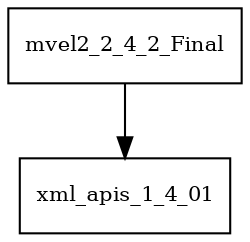 digraph mvel2_2_4_2_Final_dependencies {
  node [shape = box, fontsize=10.0];
  mvel2_2_4_2_Final -> xml_apis_1_4_01;
}
